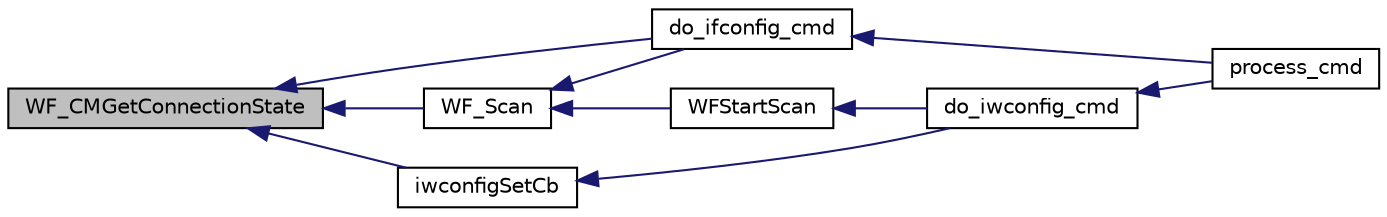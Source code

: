 digraph "WF_CMGetConnectionState"
{
  edge [fontname="Helvetica",fontsize="10",labelfontname="Helvetica",labelfontsize="10"];
  node [fontname="Helvetica",fontsize="10",shape=record];
  rankdir="LR";
  Node1 [label="WF_CMGetConnectionState",height=0.2,width=0.4,color="black", fillcolor="grey75", style="filled", fontcolor="black"];
  Node1 -> Node2 [dir="back",color="midnightblue",fontsize="10",style="solid",fontname="Helvetica"];
  Node2 [label="do_ifconfig_cmd",height=0.2,width=0.4,color="black", fillcolor="white", style="filled",URL="$_w_f_console_ifconfig_8c.html#a7d24f7ec577097165cbf981fd7a9ba76"];
  Node2 -> Node3 [dir="back",color="midnightblue",fontsize="10",style="solid",fontname="Helvetica"];
  Node3 [label="process_cmd",height=0.2,width=0.4,color="black", fillcolor="white", style="filled",URL="$_w_f_console_msg_handler_8c.html#adb34ba3f29206d313dd5bce1597db36b"];
  Node1 -> Node4 [dir="back",color="midnightblue",fontsize="10",style="solid",fontname="Helvetica"];
  Node4 [label="iwconfigSetCb",height=0.2,width=0.4,color="black", fillcolor="white", style="filled",URL="$_w_f_console_iwconfig_8c.html#a2108d859f2412c87e98689a272f6d12f"];
  Node4 -> Node5 [dir="back",color="midnightblue",fontsize="10",style="solid",fontname="Helvetica"];
  Node5 [label="do_iwconfig_cmd",height=0.2,width=0.4,color="black", fillcolor="white", style="filled",URL="$_w_f_console_iwconfig_8c.html#a2e6cbb97de35be8bbd07ca7c508020e9"];
  Node5 -> Node3 [dir="back",color="midnightblue",fontsize="10",style="solid",fontname="Helvetica"];
  Node1 -> Node6 [dir="back",color="midnightblue",fontsize="10",style="solid",fontname="Helvetica"];
  Node6 [label="WF_Scan",height=0.2,width=0.4,color="black", fillcolor="white", style="filled",URL="$_w_f_scan_8c.html#abd0fe14d2253058101dcd2ce96dbdabc"];
  Node6 -> Node2 [dir="back",color="midnightblue",fontsize="10",style="solid",fontname="Helvetica"];
  Node6 -> Node7 [dir="back",color="midnightblue",fontsize="10",style="solid",fontname="Helvetica"];
  Node7 [label="WFStartScan",height=0.2,width=0.4,color="black", fillcolor="white", style="filled",URL="$_w_f_easy_config_8c.html#ace3a4ed8433cd067c9ea749703b517ba"];
  Node7 -> Node5 [dir="back",color="midnightblue",fontsize="10",style="solid",fontname="Helvetica"];
}
